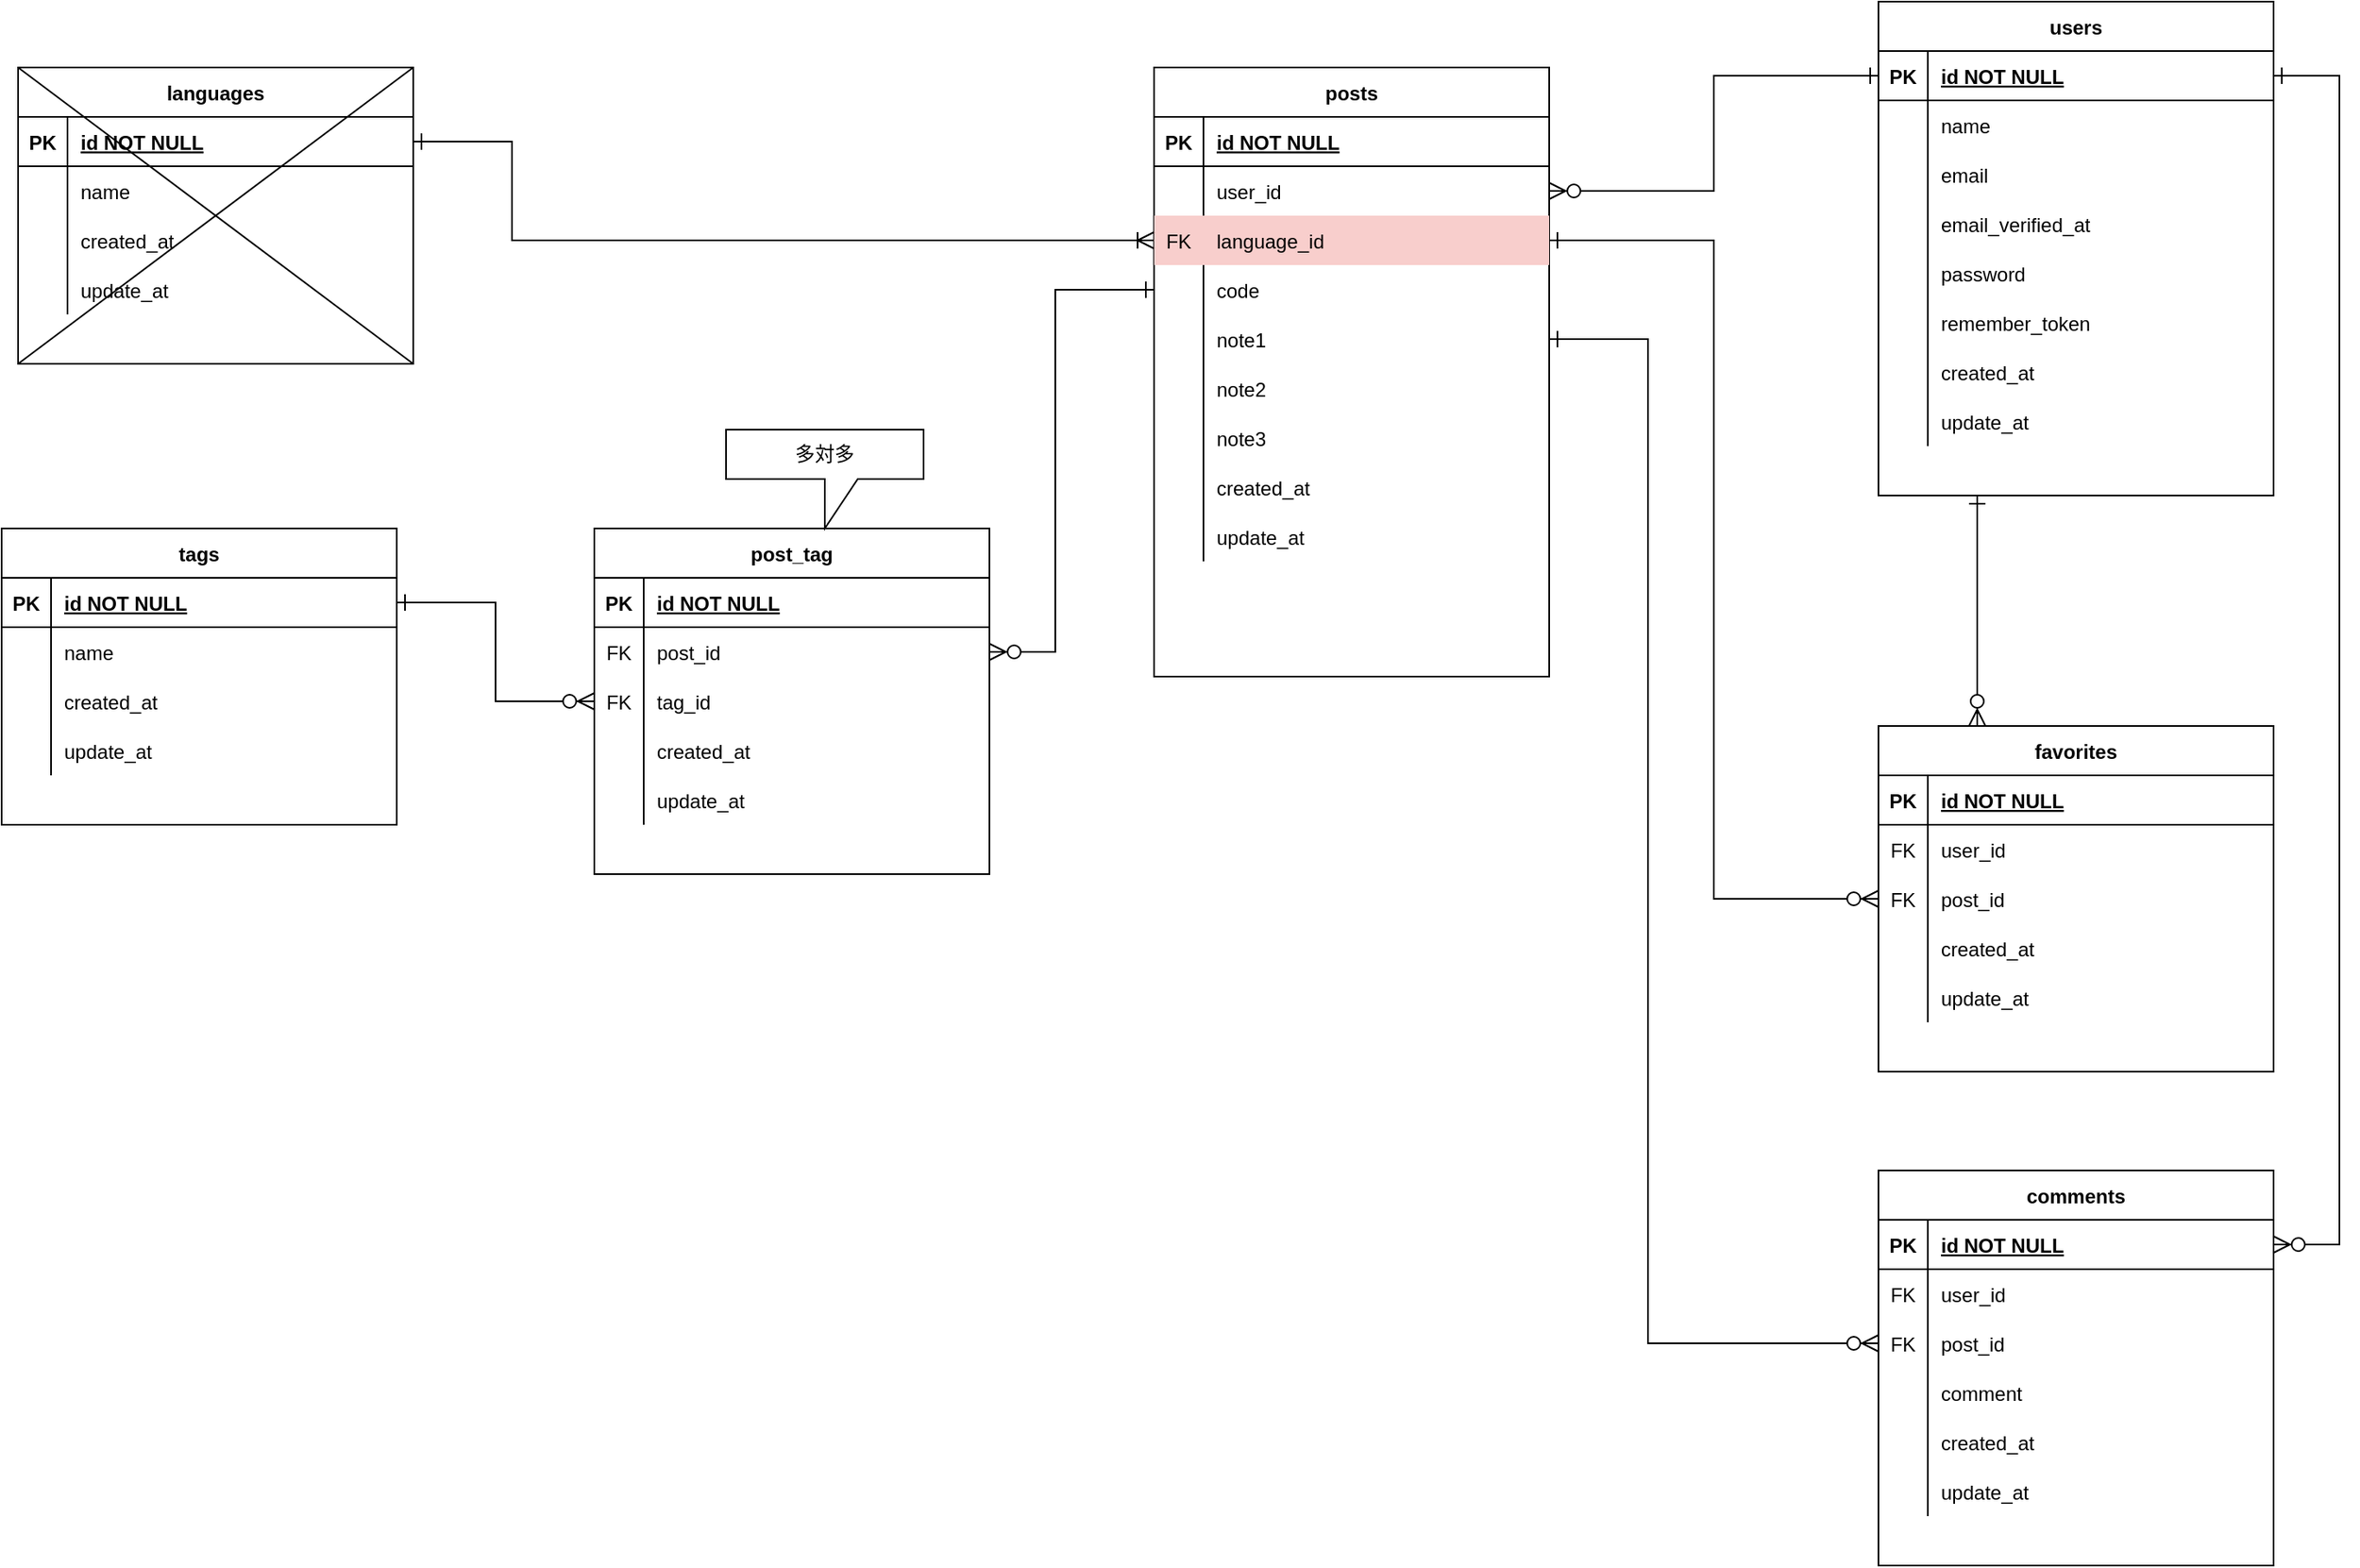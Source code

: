 <mxfile version="14.9.8" type="github">
  <diagram id="R2lEEEUBdFMjLlhIrx00" name="Page-1">
    <mxGraphModel dx="1242" dy="891" grid="1" gridSize="10" guides="1" tooltips="1" connect="1" arrows="1" fold="1" page="1" pageScale="1" pageWidth="3300" pageHeight="4681" math="0" shadow="0" extFonts="Permanent Marker^https://fonts.googleapis.com/css?family=Permanent+Marker">
      <root>
        <mxCell id="0" />
        <mxCell id="1" parent="0" />
        <mxCell id="luMNdFq9stzjh2Ka0eHw-7" value="posts" style="shape=table;startSize=30;container=1;collapsible=1;childLayout=tableLayout;fixedRows=1;rowLines=0;fontStyle=1;align=center;resizeLast=1;" parent="1" vertex="1">
          <mxGeometry x="740" y="80" width="240" height="370" as="geometry" />
        </mxCell>
        <mxCell id="luMNdFq9stzjh2Ka0eHw-8" value="" style="shape=partialRectangle;collapsible=0;dropTarget=0;pointerEvents=0;fillColor=none;points=[[0,0.5],[1,0.5]];portConstraint=eastwest;top=0;left=0;right=0;bottom=1;" parent="luMNdFq9stzjh2Ka0eHw-7" vertex="1">
          <mxGeometry y="30" width="240" height="30" as="geometry" />
        </mxCell>
        <mxCell id="luMNdFq9stzjh2Ka0eHw-9" value="PK" style="shape=partialRectangle;overflow=hidden;connectable=0;fillColor=none;top=0;left=0;bottom=0;right=0;fontStyle=1;" parent="luMNdFq9stzjh2Ka0eHw-8" vertex="1">
          <mxGeometry width="30" height="30" as="geometry" />
        </mxCell>
        <mxCell id="luMNdFq9stzjh2Ka0eHw-10" value="id NOT NULL " style="shape=partialRectangle;overflow=hidden;connectable=0;fillColor=none;top=0;left=0;bottom=0;right=0;align=left;spacingLeft=6;fontStyle=5;" parent="luMNdFq9stzjh2Ka0eHw-8" vertex="1">
          <mxGeometry x="30" width="210" height="30" as="geometry" />
        </mxCell>
        <mxCell id="luMNdFq9stzjh2Ka0eHw-11" value="" style="shape=partialRectangle;collapsible=0;dropTarget=0;pointerEvents=0;fillColor=none;points=[[0,0.5],[1,0.5]];portConstraint=eastwest;top=0;left=0;right=0;bottom=0;" parent="luMNdFq9stzjh2Ka0eHw-7" vertex="1">
          <mxGeometry y="60" width="240" height="30" as="geometry" />
        </mxCell>
        <mxCell id="luMNdFq9stzjh2Ka0eHw-12" value="" style="shape=partialRectangle;overflow=hidden;connectable=0;fillColor=none;top=0;left=0;bottom=0;right=0;" parent="luMNdFq9stzjh2Ka0eHw-11" vertex="1">
          <mxGeometry width="30" height="30" as="geometry" />
        </mxCell>
        <mxCell id="luMNdFq9stzjh2Ka0eHw-13" value="user_id" style="shape=partialRectangle;overflow=hidden;connectable=0;fillColor=none;top=0;left=0;bottom=0;right=0;align=left;spacingLeft=6;" parent="luMNdFq9stzjh2Ka0eHw-11" vertex="1">
          <mxGeometry x="30" width="210" height="30" as="geometry" />
        </mxCell>
        <mxCell id="8IFWMhZdPjhICzUcixx3-1" value="" style="shape=partialRectangle;collapsible=0;dropTarget=0;pointerEvents=0;fillColor=none;points=[[0,0.5],[1,0.5]];portConstraint=eastwest;top=0;left=0;right=0;bottom=0;" parent="luMNdFq9stzjh2Ka0eHw-7" vertex="1">
          <mxGeometry y="90" width="240" height="30" as="geometry" />
        </mxCell>
        <mxCell id="8IFWMhZdPjhICzUcixx3-2" value="FK" style="shape=partialRectangle;overflow=hidden;connectable=0;fillColor=#f8cecc;top=0;left=0;bottom=0;right=0;sketch=0;shadow=0;strokeColor=#b85450;" parent="8IFWMhZdPjhICzUcixx3-1" vertex="1">
          <mxGeometry width="30" height="30" as="geometry" />
        </mxCell>
        <mxCell id="8IFWMhZdPjhICzUcixx3-3" value="language_id" style="shape=partialRectangle;overflow=hidden;connectable=0;fillColor=#f8cecc;top=0;left=0;bottom=0;right=0;align=left;spacingLeft=6;sketch=0;shadow=0;strokeColor=#b85450;" parent="8IFWMhZdPjhICzUcixx3-1" vertex="1">
          <mxGeometry x="30" width="210" height="30" as="geometry" />
        </mxCell>
        <mxCell id="QqjxY-3kE29Jugi3b9Gs-2" value="" style="shape=partialRectangle;collapsible=0;dropTarget=0;pointerEvents=0;fillColor=none;points=[[0,0.5],[1,0.5]];portConstraint=eastwest;top=0;left=0;right=0;bottom=0;" parent="luMNdFq9stzjh2Ka0eHw-7" vertex="1">
          <mxGeometry y="120" width="240" height="30" as="geometry" />
        </mxCell>
        <mxCell id="QqjxY-3kE29Jugi3b9Gs-3" value="" style="shape=partialRectangle;overflow=hidden;connectable=0;fillColor=none;top=0;left=0;bottom=0;right=0;" parent="QqjxY-3kE29Jugi3b9Gs-2" vertex="1">
          <mxGeometry width="30" height="30" as="geometry" />
        </mxCell>
        <mxCell id="QqjxY-3kE29Jugi3b9Gs-4" value="code" style="shape=partialRectangle;overflow=hidden;connectable=0;fillColor=none;top=0;left=0;bottom=0;right=0;align=left;spacingLeft=6;" parent="QqjxY-3kE29Jugi3b9Gs-2" vertex="1">
          <mxGeometry x="30" width="210" height="30" as="geometry" />
        </mxCell>
        <mxCell id="Wk771OZpYG29FUg7qJ3q-38" value="" style="shape=partialRectangle;collapsible=0;dropTarget=0;pointerEvents=0;fillColor=none;points=[[0,0.5],[1,0.5]];portConstraint=eastwest;top=0;left=0;right=0;bottom=0;" vertex="1" parent="luMNdFq9stzjh2Ka0eHw-7">
          <mxGeometry y="150" width="240" height="30" as="geometry" />
        </mxCell>
        <mxCell id="Wk771OZpYG29FUg7qJ3q-39" value="" style="shape=partialRectangle;overflow=hidden;connectable=0;fillColor=none;top=0;left=0;bottom=0;right=0;" vertex="1" parent="Wk771OZpYG29FUg7qJ3q-38">
          <mxGeometry width="30" height="30" as="geometry" />
        </mxCell>
        <mxCell id="Wk771OZpYG29FUg7qJ3q-40" value="note1" style="shape=partialRectangle;overflow=hidden;connectable=0;fillColor=none;top=0;left=0;bottom=0;right=0;align=left;spacingLeft=6;" vertex="1" parent="Wk771OZpYG29FUg7qJ3q-38">
          <mxGeometry x="30" width="210" height="30" as="geometry" />
        </mxCell>
        <mxCell id="Wk771OZpYG29FUg7qJ3q-71" value="" style="shape=partialRectangle;collapsible=0;dropTarget=0;pointerEvents=0;fillColor=none;points=[[0,0.5],[1,0.5]];portConstraint=eastwest;top=0;left=0;right=0;bottom=0;" vertex="1" parent="luMNdFq9stzjh2Ka0eHw-7">
          <mxGeometry y="180" width="240" height="30" as="geometry" />
        </mxCell>
        <mxCell id="Wk771OZpYG29FUg7qJ3q-72" value="" style="shape=partialRectangle;overflow=hidden;connectable=0;fillColor=none;top=0;left=0;bottom=0;right=0;" vertex="1" parent="Wk771OZpYG29FUg7qJ3q-71">
          <mxGeometry width="30" height="30" as="geometry" />
        </mxCell>
        <mxCell id="Wk771OZpYG29FUg7qJ3q-73" value="note2" style="shape=partialRectangle;overflow=hidden;connectable=0;fillColor=none;top=0;left=0;bottom=0;right=0;align=left;spacingLeft=6;" vertex="1" parent="Wk771OZpYG29FUg7qJ3q-71">
          <mxGeometry x="30" width="210" height="30" as="geometry" />
        </mxCell>
        <mxCell id="Wk771OZpYG29FUg7qJ3q-74" value="" style="shape=partialRectangle;collapsible=0;dropTarget=0;pointerEvents=0;fillColor=none;points=[[0,0.5],[1,0.5]];portConstraint=eastwest;top=0;left=0;right=0;bottom=0;" vertex="1" parent="luMNdFq9stzjh2Ka0eHw-7">
          <mxGeometry y="210" width="240" height="30" as="geometry" />
        </mxCell>
        <mxCell id="Wk771OZpYG29FUg7qJ3q-75" value="" style="shape=partialRectangle;overflow=hidden;connectable=0;fillColor=none;top=0;left=0;bottom=0;right=0;" vertex="1" parent="Wk771OZpYG29FUg7qJ3q-74">
          <mxGeometry width="30" height="30" as="geometry" />
        </mxCell>
        <mxCell id="Wk771OZpYG29FUg7qJ3q-76" value="note3" style="shape=partialRectangle;overflow=hidden;connectable=0;fillColor=none;top=0;left=0;bottom=0;right=0;align=left;spacingLeft=6;" vertex="1" parent="Wk771OZpYG29FUg7qJ3q-74">
          <mxGeometry x="30" width="210" height="30" as="geometry" />
        </mxCell>
        <mxCell id="Wk771OZpYG29FUg7qJ3q-41" value="" style="shape=partialRectangle;collapsible=0;dropTarget=0;pointerEvents=0;fillColor=none;points=[[0,0.5],[1,0.5]];portConstraint=eastwest;top=0;left=0;right=0;bottom=0;" vertex="1" parent="luMNdFq9stzjh2Ka0eHw-7">
          <mxGeometry y="240" width="240" height="30" as="geometry" />
        </mxCell>
        <mxCell id="Wk771OZpYG29FUg7qJ3q-42" value="" style="shape=partialRectangle;overflow=hidden;connectable=0;fillColor=none;top=0;left=0;bottom=0;right=0;" vertex="1" parent="Wk771OZpYG29FUg7qJ3q-41">
          <mxGeometry width="30" height="30" as="geometry" />
        </mxCell>
        <mxCell id="Wk771OZpYG29FUg7qJ3q-43" value="created_at" style="shape=partialRectangle;overflow=hidden;connectable=0;fillColor=none;top=0;left=0;bottom=0;right=0;align=left;spacingLeft=6;" vertex="1" parent="Wk771OZpYG29FUg7qJ3q-41">
          <mxGeometry x="30" width="210" height="30" as="geometry" />
        </mxCell>
        <mxCell id="QqjxY-3kE29Jugi3b9Gs-5" value="" style="shape=partialRectangle;collapsible=0;dropTarget=0;pointerEvents=0;fillColor=none;points=[[0,0.5],[1,0.5]];portConstraint=eastwest;top=0;left=0;right=0;bottom=0;" parent="luMNdFq9stzjh2Ka0eHw-7" vertex="1">
          <mxGeometry y="270" width="240" height="30" as="geometry" />
        </mxCell>
        <mxCell id="QqjxY-3kE29Jugi3b9Gs-6" value="" style="shape=partialRectangle;overflow=hidden;connectable=0;fillColor=none;top=0;left=0;bottom=0;right=0;" parent="QqjxY-3kE29Jugi3b9Gs-5" vertex="1">
          <mxGeometry width="30" height="30" as="geometry" />
        </mxCell>
        <mxCell id="QqjxY-3kE29Jugi3b9Gs-7" value="update_at" style="shape=partialRectangle;overflow=hidden;connectable=0;fillColor=none;top=0;left=0;bottom=0;right=0;align=left;spacingLeft=6;" parent="QqjxY-3kE29Jugi3b9Gs-5" vertex="1">
          <mxGeometry x="30" width="210" height="30" as="geometry" />
        </mxCell>
        <mxCell id="QqjxY-3kE29Jugi3b9Gs-77" value="favorites" style="shape=table;startSize=30;container=1;collapsible=1;childLayout=tableLayout;fixedRows=1;rowLines=0;fontStyle=1;align=center;resizeLast=1;" parent="1" vertex="1">
          <mxGeometry x="1180" y="480" width="240" height="210" as="geometry" />
        </mxCell>
        <mxCell id="QqjxY-3kE29Jugi3b9Gs-78" value="" style="shape=partialRectangle;collapsible=0;dropTarget=0;pointerEvents=0;fillColor=none;top=0;left=0;bottom=1;right=0;points=[[0,0.5],[1,0.5]];portConstraint=eastwest;" parent="QqjxY-3kE29Jugi3b9Gs-77" vertex="1">
          <mxGeometry y="30" width="240" height="30" as="geometry" />
        </mxCell>
        <mxCell id="QqjxY-3kE29Jugi3b9Gs-79" value="PK" style="shape=partialRectangle;connectable=0;fillColor=none;top=0;left=0;bottom=0;right=0;fontStyle=1;overflow=hidden;" parent="QqjxY-3kE29Jugi3b9Gs-78" vertex="1">
          <mxGeometry width="30" height="30" as="geometry" />
        </mxCell>
        <mxCell id="QqjxY-3kE29Jugi3b9Gs-80" value="id NOT NULL" style="shape=partialRectangle;connectable=0;fillColor=none;top=0;left=0;bottom=0;right=0;align=left;spacingLeft=6;fontStyle=5;overflow=hidden;" parent="QqjxY-3kE29Jugi3b9Gs-78" vertex="1">
          <mxGeometry x="30" width="210" height="30" as="geometry" />
        </mxCell>
        <mxCell id="QqjxY-3kE29Jugi3b9Gs-81" value="" style="shape=partialRectangle;collapsible=0;dropTarget=0;pointerEvents=0;fillColor=none;top=0;left=0;bottom=0;right=0;points=[[0,0.5],[1,0.5]];portConstraint=eastwest;" parent="QqjxY-3kE29Jugi3b9Gs-77" vertex="1">
          <mxGeometry y="60" width="240" height="30" as="geometry" />
        </mxCell>
        <mxCell id="QqjxY-3kE29Jugi3b9Gs-82" value="FK" style="shape=partialRectangle;connectable=0;fillColor=none;top=0;left=0;bottom=0;right=0;editable=1;overflow=hidden;" parent="QqjxY-3kE29Jugi3b9Gs-81" vertex="1">
          <mxGeometry width="30" height="30" as="geometry" />
        </mxCell>
        <mxCell id="QqjxY-3kE29Jugi3b9Gs-83" value="user_id" style="shape=partialRectangle;connectable=0;fillColor=none;top=0;left=0;bottom=0;right=0;align=left;spacingLeft=6;overflow=hidden;" parent="QqjxY-3kE29Jugi3b9Gs-81" vertex="1">
          <mxGeometry x="30" width="210" height="30" as="geometry" />
        </mxCell>
        <mxCell id="QqjxY-3kE29Jugi3b9Gs-84" value="" style="shape=partialRectangle;collapsible=0;dropTarget=0;pointerEvents=0;fillColor=none;top=0;left=0;bottom=0;right=0;points=[[0,0.5],[1,0.5]];portConstraint=eastwest;" parent="QqjxY-3kE29Jugi3b9Gs-77" vertex="1">
          <mxGeometry y="90" width="240" height="30" as="geometry" />
        </mxCell>
        <mxCell id="QqjxY-3kE29Jugi3b9Gs-85" value="FK" style="shape=partialRectangle;connectable=0;fillColor=none;top=0;left=0;bottom=0;right=0;editable=1;overflow=hidden;" parent="QqjxY-3kE29Jugi3b9Gs-84" vertex="1">
          <mxGeometry width="30" height="30" as="geometry" />
        </mxCell>
        <mxCell id="QqjxY-3kE29Jugi3b9Gs-86" value="post_id" style="shape=partialRectangle;connectable=0;fillColor=none;top=0;left=0;bottom=0;right=0;align=left;spacingLeft=6;overflow=hidden;" parent="QqjxY-3kE29Jugi3b9Gs-84" vertex="1">
          <mxGeometry x="30" width="210" height="30" as="geometry" />
        </mxCell>
        <mxCell id="QqjxY-3kE29Jugi3b9Gs-105" value="" style="shape=partialRectangle;collapsible=0;dropTarget=0;pointerEvents=0;fillColor=none;top=0;left=0;bottom=0;right=0;points=[[0,0.5],[1,0.5]];portConstraint=eastwest;" parent="QqjxY-3kE29Jugi3b9Gs-77" vertex="1">
          <mxGeometry y="120" width="240" height="30" as="geometry" />
        </mxCell>
        <mxCell id="QqjxY-3kE29Jugi3b9Gs-106" value="" style="shape=partialRectangle;connectable=0;fillColor=none;top=0;left=0;bottom=0;right=0;editable=1;overflow=hidden;" parent="QqjxY-3kE29Jugi3b9Gs-105" vertex="1">
          <mxGeometry width="30" height="30" as="geometry" />
        </mxCell>
        <mxCell id="QqjxY-3kE29Jugi3b9Gs-107" value="created_at" style="shape=partialRectangle;connectable=0;fillColor=none;top=0;left=0;bottom=0;right=0;align=left;spacingLeft=6;overflow=hidden;" parent="QqjxY-3kE29Jugi3b9Gs-105" vertex="1">
          <mxGeometry x="30" width="210" height="30" as="geometry" />
        </mxCell>
        <mxCell id="QqjxY-3kE29Jugi3b9Gs-108" value="" style="shape=partialRectangle;collapsible=0;dropTarget=0;pointerEvents=0;fillColor=none;top=0;left=0;bottom=0;right=0;points=[[0,0.5],[1,0.5]];portConstraint=eastwest;" parent="QqjxY-3kE29Jugi3b9Gs-77" vertex="1">
          <mxGeometry y="150" width="240" height="30" as="geometry" />
        </mxCell>
        <mxCell id="QqjxY-3kE29Jugi3b9Gs-109" value="" style="shape=partialRectangle;connectable=0;fillColor=none;top=0;left=0;bottom=0;right=0;editable=1;overflow=hidden;" parent="QqjxY-3kE29Jugi3b9Gs-108" vertex="1">
          <mxGeometry width="30" height="30" as="geometry" />
        </mxCell>
        <mxCell id="QqjxY-3kE29Jugi3b9Gs-110" value="update_at" style="shape=partialRectangle;connectable=0;fillColor=none;top=0;left=0;bottom=0;right=0;align=left;spacingLeft=6;overflow=hidden;" parent="QqjxY-3kE29Jugi3b9Gs-108" vertex="1">
          <mxGeometry x="30" width="210" height="30" as="geometry" />
        </mxCell>
        <mxCell id="Wk771OZpYG29FUg7qJ3q-68" style="edgeStyle=orthogonalEdgeStyle;rounded=0;orthogonalLoop=1;jettySize=auto;html=1;exitX=0.25;exitY=1;exitDx=0;exitDy=0;entryX=0.25;entryY=0;entryDx=0;entryDy=0;startArrow=ERone;startFill=0;endArrow=ERzeroToMany;endFill=1;startSize=8;endSize=8;" edge="1" parent="1" source="QqjxY-3kE29Jugi3b9Gs-135" target="QqjxY-3kE29Jugi3b9Gs-77">
          <mxGeometry relative="1" as="geometry" />
        </mxCell>
        <mxCell id="QqjxY-3kE29Jugi3b9Gs-135" value="users" style="shape=table;startSize=30;container=1;collapsible=1;childLayout=tableLayout;fixedRows=1;rowLines=0;fontStyle=1;align=center;resizeLast=1;" parent="1" vertex="1">
          <mxGeometry x="1180" y="40" width="240" height="300" as="geometry" />
        </mxCell>
        <mxCell id="QqjxY-3kE29Jugi3b9Gs-136" value="" style="shape=partialRectangle;collapsible=0;dropTarget=0;pointerEvents=0;fillColor=none;top=0;left=0;bottom=1;right=0;points=[[0,0.5],[1,0.5]];portConstraint=eastwest;" parent="QqjxY-3kE29Jugi3b9Gs-135" vertex="1">
          <mxGeometry y="30" width="240" height="30" as="geometry" />
        </mxCell>
        <mxCell id="QqjxY-3kE29Jugi3b9Gs-137" value="PK" style="shape=partialRectangle;connectable=0;fillColor=none;top=0;left=0;bottom=0;right=0;fontStyle=1;overflow=hidden;" parent="QqjxY-3kE29Jugi3b9Gs-136" vertex="1">
          <mxGeometry width="30" height="30" as="geometry" />
        </mxCell>
        <mxCell id="QqjxY-3kE29Jugi3b9Gs-138" value="id NOT NULL" style="shape=partialRectangle;connectable=0;fillColor=none;top=0;left=0;bottom=0;right=0;align=left;spacingLeft=6;fontStyle=5;overflow=hidden;" parent="QqjxY-3kE29Jugi3b9Gs-136" vertex="1">
          <mxGeometry x="30" width="210" height="30" as="geometry" />
        </mxCell>
        <mxCell id="QqjxY-3kE29Jugi3b9Gs-139" value="" style="shape=partialRectangle;collapsible=0;dropTarget=0;pointerEvents=0;fillColor=none;top=0;left=0;bottom=0;right=0;points=[[0,0.5],[1,0.5]];portConstraint=eastwest;" parent="QqjxY-3kE29Jugi3b9Gs-135" vertex="1">
          <mxGeometry y="60" width="240" height="30" as="geometry" />
        </mxCell>
        <mxCell id="QqjxY-3kE29Jugi3b9Gs-140" value="" style="shape=partialRectangle;connectable=0;fillColor=none;top=0;left=0;bottom=0;right=0;editable=1;overflow=hidden;" parent="QqjxY-3kE29Jugi3b9Gs-139" vertex="1">
          <mxGeometry width="30" height="30" as="geometry" />
        </mxCell>
        <mxCell id="QqjxY-3kE29Jugi3b9Gs-141" value="name" style="shape=partialRectangle;connectable=0;fillColor=none;top=0;left=0;bottom=0;right=0;align=left;spacingLeft=6;overflow=hidden;" parent="QqjxY-3kE29Jugi3b9Gs-139" vertex="1">
          <mxGeometry x="30" width="210" height="30" as="geometry" />
        </mxCell>
        <mxCell id="QqjxY-3kE29Jugi3b9Gs-142" value="" style="shape=partialRectangle;collapsible=0;dropTarget=0;pointerEvents=0;fillColor=none;top=0;left=0;bottom=0;right=0;points=[[0,0.5],[1,0.5]];portConstraint=eastwest;" parent="QqjxY-3kE29Jugi3b9Gs-135" vertex="1">
          <mxGeometry y="90" width="240" height="30" as="geometry" />
        </mxCell>
        <mxCell id="QqjxY-3kE29Jugi3b9Gs-143" value="" style="shape=partialRectangle;connectable=0;fillColor=none;top=0;left=0;bottom=0;right=0;editable=1;overflow=hidden;" parent="QqjxY-3kE29Jugi3b9Gs-142" vertex="1">
          <mxGeometry width="30" height="30" as="geometry" />
        </mxCell>
        <mxCell id="QqjxY-3kE29Jugi3b9Gs-144" value="email" style="shape=partialRectangle;connectable=0;fillColor=none;top=0;left=0;bottom=0;right=0;align=left;spacingLeft=6;overflow=hidden;" parent="QqjxY-3kE29Jugi3b9Gs-142" vertex="1">
          <mxGeometry x="30" width="210" height="30" as="geometry" />
        </mxCell>
        <mxCell id="Wk771OZpYG29FUg7qJ3q-1" value="" style="shape=partialRectangle;collapsible=0;dropTarget=0;pointerEvents=0;fillColor=none;top=0;left=0;bottom=0;right=0;points=[[0,0.5],[1,0.5]];portConstraint=eastwest;" vertex="1" parent="QqjxY-3kE29Jugi3b9Gs-135">
          <mxGeometry y="120" width="240" height="30" as="geometry" />
        </mxCell>
        <mxCell id="Wk771OZpYG29FUg7qJ3q-2" value="" style="shape=partialRectangle;connectable=0;fillColor=none;top=0;left=0;bottom=0;right=0;editable=1;overflow=hidden;" vertex="1" parent="Wk771OZpYG29FUg7qJ3q-1">
          <mxGeometry width="30" height="30" as="geometry" />
        </mxCell>
        <mxCell id="Wk771OZpYG29FUg7qJ3q-3" value="email_verified_at" style="shape=partialRectangle;connectable=0;fillColor=none;top=0;left=0;bottom=0;right=0;align=left;spacingLeft=6;overflow=hidden;" vertex="1" parent="Wk771OZpYG29FUg7qJ3q-1">
          <mxGeometry x="30" width="210" height="30" as="geometry" />
        </mxCell>
        <mxCell id="Wk771OZpYG29FUg7qJ3q-4" value="" style="shape=partialRectangle;collapsible=0;dropTarget=0;pointerEvents=0;fillColor=none;top=0;left=0;bottom=0;right=0;points=[[0,0.5],[1,0.5]];portConstraint=eastwest;" vertex="1" parent="QqjxY-3kE29Jugi3b9Gs-135">
          <mxGeometry y="150" width="240" height="30" as="geometry" />
        </mxCell>
        <mxCell id="Wk771OZpYG29FUg7qJ3q-5" value="" style="shape=partialRectangle;connectable=0;fillColor=none;top=0;left=0;bottom=0;right=0;editable=1;overflow=hidden;" vertex="1" parent="Wk771OZpYG29FUg7qJ3q-4">
          <mxGeometry width="30" height="30" as="geometry" />
        </mxCell>
        <mxCell id="Wk771OZpYG29FUg7qJ3q-6" value="password" style="shape=partialRectangle;connectable=0;fillColor=none;top=0;left=0;bottom=0;right=0;align=left;spacingLeft=6;overflow=hidden;" vertex="1" parent="Wk771OZpYG29FUg7qJ3q-4">
          <mxGeometry x="30" width="210" height="30" as="geometry" />
        </mxCell>
        <mxCell id="Wk771OZpYG29FUg7qJ3q-7" value="" style="shape=partialRectangle;collapsible=0;dropTarget=0;pointerEvents=0;fillColor=none;top=0;left=0;bottom=0;right=0;points=[[0,0.5],[1,0.5]];portConstraint=eastwest;" vertex="1" parent="QqjxY-3kE29Jugi3b9Gs-135">
          <mxGeometry y="180" width="240" height="30" as="geometry" />
        </mxCell>
        <mxCell id="Wk771OZpYG29FUg7qJ3q-8" value="" style="shape=partialRectangle;connectable=0;fillColor=none;top=0;left=0;bottom=0;right=0;editable=1;overflow=hidden;" vertex="1" parent="Wk771OZpYG29FUg7qJ3q-7">
          <mxGeometry width="30" height="30" as="geometry" />
        </mxCell>
        <mxCell id="Wk771OZpYG29FUg7qJ3q-9" value="remember_token" style="shape=partialRectangle;connectable=0;fillColor=none;top=0;left=0;bottom=0;right=0;align=left;spacingLeft=6;overflow=hidden;" vertex="1" parent="Wk771OZpYG29FUg7qJ3q-7">
          <mxGeometry x="30" width="210" height="30" as="geometry" />
        </mxCell>
        <mxCell id="QqjxY-3kE29Jugi3b9Gs-145" value="" style="shape=partialRectangle;collapsible=0;dropTarget=0;pointerEvents=0;fillColor=none;top=0;left=0;bottom=0;right=0;points=[[0,0.5],[1,0.5]];portConstraint=eastwest;" parent="QqjxY-3kE29Jugi3b9Gs-135" vertex="1">
          <mxGeometry y="210" width="240" height="30" as="geometry" />
        </mxCell>
        <mxCell id="QqjxY-3kE29Jugi3b9Gs-146" value="" style="shape=partialRectangle;connectable=0;fillColor=none;top=0;left=0;bottom=0;right=0;editable=1;overflow=hidden;" parent="QqjxY-3kE29Jugi3b9Gs-145" vertex="1">
          <mxGeometry width="30" height="30" as="geometry" />
        </mxCell>
        <mxCell id="QqjxY-3kE29Jugi3b9Gs-147" value="created_at" style="shape=partialRectangle;connectable=0;fillColor=none;top=0;left=0;bottom=0;right=0;align=left;spacingLeft=6;overflow=hidden;" parent="QqjxY-3kE29Jugi3b9Gs-145" vertex="1">
          <mxGeometry x="30" width="210" height="30" as="geometry" />
        </mxCell>
        <mxCell id="QqjxY-3kE29Jugi3b9Gs-148" value="" style="shape=partialRectangle;collapsible=0;dropTarget=0;pointerEvents=0;fillColor=none;top=0;left=0;bottom=0;right=0;points=[[0,0.5],[1,0.5]];portConstraint=eastwest;" parent="QqjxY-3kE29Jugi3b9Gs-135" vertex="1">
          <mxGeometry y="240" width="240" height="30" as="geometry" />
        </mxCell>
        <mxCell id="QqjxY-3kE29Jugi3b9Gs-149" value="" style="shape=partialRectangle;connectable=0;fillColor=none;top=0;left=0;bottom=0;right=0;editable=1;overflow=hidden;" parent="QqjxY-3kE29Jugi3b9Gs-148" vertex="1">
          <mxGeometry width="30" height="30" as="geometry" />
        </mxCell>
        <mxCell id="QqjxY-3kE29Jugi3b9Gs-150" value="update_at" style="shape=partialRectangle;connectable=0;fillColor=none;top=0;left=0;bottom=0;right=0;align=left;spacingLeft=6;overflow=hidden;" parent="QqjxY-3kE29Jugi3b9Gs-148" vertex="1">
          <mxGeometry x="30" width="210" height="30" as="geometry" />
        </mxCell>
        <mxCell id="Wk771OZpYG29FUg7qJ3q-10" style="edgeStyle=orthogonalEdgeStyle;rounded=0;orthogonalLoop=1;jettySize=auto;html=1;exitX=0;exitY=0.5;exitDx=0;exitDy=0;entryX=1;entryY=0.5;entryDx=0;entryDy=0;endSize=8;startSize=8;endArrow=ERzeroToMany;endFill=1;startArrow=ERone;startFill=0;" edge="1" parent="1" source="QqjxY-3kE29Jugi3b9Gs-136" target="luMNdFq9stzjh2Ka0eHw-11">
          <mxGeometry relative="1" as="geometry" />
        </mxCell>
        <mxCell id="Wk771OZpYG29FUg7qJ3q-17" value="languages" style="shape=table;startSize=30;container=1;collapsible=1;childLayout=tableLayout;fixedRows=1;rowLines=0;fontStyle=1;align=center;resizeLast=1;" vertex="1" parent="1">
          <mxGeometry x="50" y="80" width="240" height="180" as="geometry" />
        </mxCell>
        <mxCell id="Wk771OZpYG29FUg7qJ3q-18" value="" style="shape=partialRectangle;collapsible=0;dropTarget=0;pointerEvents=0;fillColor=none;top=0;left=0;bottom=1;right=0;points=[[0,0.5],[1,0.5]];portConstraint=eastwest;" vertex="1" parent="Wk771OZpYG29FUg7qJ3q-17">
          <mxGeometry y="30" width="240" height="30" as="geometry" />
        </mxCell>
        <mxCell id="Wk771OZpYG29FUg7qJ3q-19" value="PK" style="shape=partialRectangle;connectable=0;fillColor=none;top=0;left=0;bottom=0;right=0;fontStyle=1;overflow=hidden;" vertex="1" parent="Wk771OZpYG29FUg7qJ3q-18">
          <mxGeometry width="30" height="30" as="geometry" />
        </mxCell>
        <mxCell id="Wk771OZpYG29FUg7qJ3q-20" value="id NOT NULL" style="shape=partialRectangle;connectable=0;fillColor=none;top=0;left=0;bottom=0;right=0;align=left;spacingLeft=6;fontStyle=5;overflow=hidden;" vertex="1" parent="Wk771OZpYG29FUg7qJ3q-18">
          <mxGeometry x="30" width="210" height="30" as="geometry" />
        </mxCell>
        <mxCell id="Wk771OZpYG29FUg7qJ3q-21" value="" style="shape=partialRectangle;collapsible=0;dropTarget=0;pointerEvents=0;fillColor=none;top=0;left=0;bottom=0;right=0;points=[[0,0.5],[1,0.5]];portConstraint=eastwest;" vertex="1" parent="Wk771OZpYG29FUg7qJ3q-17">
          <mxGeometry y="60" width="240" height="30" as="geometry" />
        </mxCell>
        <mxCell id="Wk771OZpYG29FUg7qJ3q-22" value="" style="shape=partialRectangle;connectable=0;fillColor=none;top=0;left=0;bottom=0;right=0;editable=1;overflow=hidden;" vertex="1" parent="Wk771OZpYG29FUg7qJ3q-21">
          <mxGeometry width="30" height="30" as="geometry" />
        </mxCell>
        <mxCell id="Wk771OZpYG29FUg7qJ3q-23" value="name" style="shape=partialRectangle;connectable=0;fillColor=none;top=0;left=0;bottom=0;right=0;align=left;spacingLeft=6;overflow=hidden;" vertex="1" parent="Wk771OZpYG29FUg7qJ3q-21">
          <mxGeometry x="30" width="210" height="30" as="geometry" />
        </mxCell>
        <mxCell id="Wk771OZpYG29FUg7qJ3q-27" value="" style="shape=partialRectangle;collapsible=0;dropTarget=0;pointerEvents=0;fillColor=none;top=0;left=0;bottom=0;right=0;points=[[0,0.5],[1,0.5]];portConstraint=eastwest;" vertex="1" parent="Wk771OZpYG29FUg7qJ3q-17">
          <mxGeometry y="90" width="240" height="30" as="geometry" />
        </mxCell>
        <mxCell id="Wk771OZpYG29FUg7qJ3q-28" value="" style="shape=partialRectangle;connectable=0;fillColor=none;top=0;left=0;bottom=0;right=0;editable=1;overflow=hidden;" vertex="1" parent="Wk771OZpYG29FUg7qJ3q-27">
          <mxGeometry width="30" height="30" as="geometry" />
        </mxCell>
        <mxCell id="Wk771OZpYG29FUg7qJ3q-29" value="created_at" style="shape=partialRectangle;connectable=0;fillColor=none;top=0;left=0;bottom=0;right=0;align=left;spacingLeft=6;overflow=hidden;" vertex="1" parent="Wk771OZpYG29FUg7qJ3q-27">
          <mxGeometry x="30" width="210" height="30" as="geometry" />
        </mxCell>
        <mxCell id="Wk771OZpYG29FUg7qJ3q-30" value="" style="shape=partialRectangle;collapsible=0;dropTarget=0;pointerEvents=0;fillColor=none;top=0;left=0;bottom=0;right=0;points=[[0,0.5],[1,0.5]];portConstraint=eastwest;" vertex="1" parent="Wk771OZpYG29FUg7qJ3q-17">
          <mxGeometry y="120" width="240" height="30" as="geometry" />
        </mxCell>
        <mxCell id="Wk771OZpYG29FUg7qJ3q-31" value="" style="shape=partialRectangle;connectable=0;fillColor=none;top=0;left=0;bottom=0;right=0;editable=1;overflow=hidden;" vertex="1" parent="Wk771OZpYG29FUg7qJ3q-30">
          <mxGeometry width="30" height="30" as="geometry" />
        </mxCell>
        <mxCell id="Wk771OZpYG29FUg7qJ3q-32" value="update_at" style="shape=partialRectangle;connectable=0;fillColor=none;top=0;left=0;bottom=0;right=0;align=left;spacingLeft=6;overflow=hidden;" vertex="1" parent="Wk771OZpYG29FUg7qJ3q-30">
          <mxGeometry x="30" width="210" height="30" as="geometry" />
        </mxCell>
        <mxCell id="Wk771OZpYG29FUg7qJ3q-33" style="edgeStyle=orthogonalEdgeStyle;rounded=0;orthogonalLoop=1;jettySize=auto;html=1;exitX=1;exitY=0.5;exitDx=0;exitDy=0;entryX=0;entryY=0.5;entryDx=0;entryDy=0;startArrow=ERone;startFill=0;endArrow=ERoneToMany;endFill=0;startSize=8;endSize=8;" edge="1" parent="1" source="Wk771OZpYG29FUg7qJ3q-18" target="8IFWMhZdPjhICzUcixx3-1">
          <mxGeometry relative="1" as="geometry">
            <Array as="points">
              <mxPoint x="350" y="125" />
              <mxPoint x="350" y="185" />
            </Array>
          </mxGeometry>
        </mxCell>
        <mxCell id="Wk771OZpYG29FUg7qJ3q-47" value="comments" style="shape=table;startSize=30;container=1;collapsible=1;childLayout=tableLayout;fixedRows=1;rowLines=0;fontStyle=1;align=center;resizeLast=1;" vertex="1" parent="1">
          <mxGeometry x="1180" y="750" width="240" height="240" as="geometry" />
        </mxCell>
        <mxCell id="Wk771OZpYG29FUg7qJ3q-48" value="" style="shape=partialRectangle;collapsible=0;dropTarget=0;pointerEvents=0;fillColor=none;top=0;left=0;bottom=1;right=0;points=[[0,0.5],[1,0.5]];portConstraint=eastwest;" vertex="1" parent="Wk771OZpYG29FUg7qJ3q-47">
          <mxGeometry y="30" width="240" height="30" as="geometry" />
        </mxCell>
        <mxCell id="Wk771OZpYG29FUg7qJ3q-49" value="PK" style="shape=partialRectangle;connectable=0;fillColor=none;top=0;left=0;bottom=0;right=0;fontStyle=1;overflow=hidden;" vertex="1" parent="Wk771OZpYG29FUg7qJ3q-48">
          <mxGeometry width="30" height="30" as="geometry" />
        </mxCell>
        <mxCell id="Wk771OZpYG29FUg7qJ3q-50" value="id NOT NULL" style="shape=partialRectangle;connectable=0;fillColor=none;top=0;left=0;bottom=0;right=0;align=left;spacingLeft=6;fontStyle=5;overflow=hidden;" vertex="1" parent="Wk771OZpYG29FUg7qJ3q-48">
          <mxGeometry x="30" width="210" height="30" as="geometry" />
        </mxCell>
        <mxCell id="Wk771OZpYG29FUg7qJ3q-51" value="" style="shape=partialRectangle;collapsible=0;dropTarget=0;pointerEvents=0;fillColor=none;top=0;left=0;bottom=0;right=0;points=[[0,0.5],[1,0.5]];portConstraint=eastwest;" vertex="1" parent="Wk771OZpYG29FUg7qJ3q-47">
          <mxGeometry y="60" width="240" height="30" as="geometry" />
        </mxCell>
        <mxCell id="Wk771OZpYG29FUg7qJ3q-52" value="FK" style="shape=partialRectangle;connectable=0;fillColor=none;top=0;left=0;bottom=0;right=0;editable=1;overflow=hidden;" vertex="1" parent="Wk771OZpYG29FUg7qJ3q-51">
          <mxGeometry width="30" height="30" as="geometry" />
        </mxCell>
        <mxCell id="Wk771OZpYG29FUg7qJ3q-53" value="user_id" style="shape=partialRectangle;connectable=0;fillColor=none;top=0;left=0;bottom=0;right=0;align=left;spacingLeft=6;overflow=hidden;" vertex="1" parent="Wk771OZpYG29FUg7qJ3q-51">
          <mxGeometry x="30" width="210" height="30" as="geometry" />
        </mxCell>
        <mxCell id="Wk771OZpYG29FUg7qJ3q-54" value="" style="shape=partialRectangle;collapsible=0;dropTarget=0;pointerEvents=0;fillColor=none;top=0;left=0;bottom=0;right=0;points=[[0,0.5],[1,0.5]];portConstraint=eastwest;" vertex="1" parent="Wk771OZpYG29FUg7qJ3q-47">
          <mxGeometry y="90" width="240" height="30" as="geometry" />
        </mxCell>
        <mxCell id="Wk771OZpYG29FUg7qJ3q-55" value="FK" style="shape=partialRectangle;connectable=0;fillColor=none;top=0;left=0;bottom=0;right=0;editable=1;overflow=hidden;" vertex="1" parent="Wk771OZpYG29FUg7qJ3q-54">
          <mxGeometry width="30" height="30" as="geometry" />
        </mxCell>
        <mxCell id="Wk771OZpYG29FUg7qJ3q-56" value="post_id" style="shape=partialRectangle;connectable=0;fillColor=none;top=0;left=0;bottom=0;right=0;align=left;spacingLeft=6;overflow=hidden;" vertex="1" parent="Wk771OZpYG29FUg7qJ3q-54">
          <mxGeometry x="30" width="210" height="30" as="geometry" />
        </mxCell>
        <mxCell id="Wk771OZpYG29FUg7qJ3q-57" value="" style="shape=partialRectangle;collapsible=0;dropTarget=0;pointerEvents=0;fillColor=none;top=0;left=0;bottom=0;right=0;points=[[0,0.5],[1,0.5]];portConstraint=eastwest;" vertex="1" parent="Wk771OZpYG29FUg7qJ3q-47">
          <mxGeometry y="120" width="240" height="30" as="geometry" />
        </mxCell>
        <mxCell id="Wk771OZpYG29FUg7qJ3q-58" value="" style="shape=partialRectangle;connectable=0;fillColor=none;top=0;left=0;bottom=0;right=0;editable=1;overflow=hidden;" vertex="1" parent="Wk771OZpYG29FUg7qJ3q-57">
          <mxGeometry width="30" height="30" as="geometry" />
        </mxCell>
        <mxCell id="Wk771OZpYG29FUg7qJ3q-59" value="comment" style="shape=partialRectangle;connectable=0;fillColor=none;top=0;left=0;bottom=0;right=0;align=left;spacingLeft=6;overflow=hidden;" vertex="1" parent="Wk771OZpYG29FUg7qJ3q-57">
          <mxGeometry x="30" width="210" height="30" as="geometry" />
        </mxCell>
        <mxCell id="Wk771OZpYG29FUg7qJ3q-60" value="" style="shape=partialRectangle;collapsible=0;dropTarget=0;pointerEvents=0;fillColor=none;top=0;left=0;bottom=0;right=0;points=[[0,0.5],[1,0.5]];portConstraint=eastwest;" vertex="1" parent="Wk771OZpYG29FUg7qJ3q-47">
          <mxGeometry y="150" width="240" height="30" as="geometry" />
        </mxCell>
        <mxCell id="Wk771OZpYG29FUg7qJ3q-61" value="" style="shape=partialRectangle;connectable=0;fillColor=none;top=0;left=0;bottom=0;right=0;editable=1;overflow=hidden;" vertex="1" parent="Wk771OZpYG29FUg7qJ3q-60">
          <mxGeometry width="30" height="30" as="geometry" />
        </mxCell>
        <mxCell id="Wk771OZpYG29FUg7qJ3q-62" value="created_at" style="shape=partialRectangle;connectable=0;fillColor=none;top=0;left=0;bottom=0;right=0;align=left;spacingLeft=6;overflow=hidden;" vertex="1" parent="Wk771OZpYG29FUg7qJ3q-60">
          <mxGeometry x="30" width="210" height="30" as="geometry" />
        </mxCell>
        <mxCell id="Wk771OZpYG29FUg7qJ3q-63" value="" style="shape=partialRectangle;collapsible=0;dropTarget=0;pointerEvents=0;fillColor=none;top=0;left=0;bottom=0;right=0;points=[[0,0.5],[1,0.5]];portConstraint=eastwest;" vertex="1" parent="Wk771OZpYG29FUg7qJ3q-47">
          <mxGeometry y="180" width="240" height="30" as="geometry" />
        </mxCell>
        <mxCell id="Wk771OZpYG29FUg7qJ3q-64" value="" style="shape=partialRectangle;connectable=0;fillColor=none;top=0;left=0;bottom=0;right=0;editable=1;overflow=hidden;" vertex="1" parent="Wk771OZpYG29FUg7qJ3q-63">
          <mxGeometry width="30" height="30" as="geometry" />
        </mxCell>
        <mxCell id="Wk771OZpYG29FUg7qJ3q-65" value="update_at" style="shape=partialRectangle;connectable=0;fillColor=none;top=0;left=0;bottom=0;right=0;align=left;spacingLeft=6;overflow=hidden;" vertex="1" parent="Wk771OZpYG29FUg7qJ3q-63">
          <mxGeometry x="30" width="210" height="30" as="geometry" />
        </mxCell>
        <mxCell id="Wk771OZpYG29FUg7qJ3q-70" style="edgeStyle=orthogonalEdgeStyle;rounded=0;orthogonalLoop=1;jettySize=auto;html=1;exitX=1;exitY=0.5;exitDx=0;exitDy=0;entryX=1;entryY=0.5;entryDx=0;entryDy=0;startArrow=ERone;startFill=0;endArrow=ERzeroToMany;endFill=1;startSize=8;endSize=8;" edge="1" parent="1" source="QqjxY-3kE29Jugi3b9Gs-136" target="Wk771OZpYG29FUg7qJ3q-48">
          <mxGeometry relative="1" as="geometry">
            <Array as="points">
              <mxPoint x="1460" y="85" />
              <mxPoint x="1460" y="795" />
            </Array>
          </mxGeometry>
        </mxCell>
        <mxCell id="Wk771OZpYG29FUg7qJ3q-77" value="tags" style="shape=table;startSize=30;container=1;collapsible=1;childLayout=tableLayout;fixedRows=1;rowLines=0;fontStyle=1;align=center;resizeLast=1;" vertex="1" parent="1">
          <mxGeometry x="40" y="360" width="240" height="180" as="geometry" />
        </mxCell>
        <mxCell id="Wk771OZpYG29FUg7qJ3q-78" value="" style="shape=partialRectangle;collapsible=0;dropTarget=0;pointerEvents=0;fillColor=none;top=0;left=0;bottom=1;right=0;points=[[0,0.5],[1,0.5]];portConstraint=eastwest;" vertex="1" parent="Wk771OZpYG29FUg7qJ3q-77">
          <mxGeometry y="30" width="240" height="30" as="geometry" />
        </mxCell>
        <mxCell id="Wk771OZpYG29FUg7qJ3q-79" value="PK" style="shape=partialRectangle;connectable=0;fillColor=none;top=0;left=0;bottom=0;right=0;fontStyle=1;overflow=hidden;" vertex="1" parent="Wk771OZpYG29FUg7qJ3q-78">
          <mxGeometry width="30" height="30" as="geometry" />
        </mxCell>
        <mxCell id="Wk771OZpYG29FUg7qJ3q-80" value="id NOT NULL" style="shape=partialRectangle;connectable=0;fillColor=none;top=0;left=0;bottom=0;right=0;align=left;spacingLeft=6;fontStyle=5;overflow=hidden;" vertex="1" parent="Wk771OZpYG29FUg7qJ3q-78">
          <mxGeometry x="30" width="210" height="30" as="geometry" />
        </mxCell>
        <mxCell id="Wk771OZpYG29FUg7qJ3q-84" value="" style="shape=partialRectangle;collapsible=0;dropTarget=0;pointerEvents=0;fillColor=none;top=0;left=0;bottom=0;right=0;points=[[0,0.5],[1,0.5]];portConstraint=eastwest;" vertex="1" parent="Wk771OZpYG29FUg7qJ3q-77">
          <mxGeometry y="60" width="240" height="30" as="geometry" />
        </mxCell>
        <mxCell id="Wk771OZpYG29FUg7qJ3q-85" value="" style="shape=partialRectangle;connectable=0;fillColor=none;top=0;left=0;bottom=0;right=0;editable=1;overflow=hidden;" vertex="1" parent="Wk771OZpYG29FUg7qJ3q-84">
          <mxGeometry width="30" height="30" as="geometry" />
        </mxCell>
        <mxCell id="Wk771OZpYG29FUg7qJ3q-86" value="name" style="shape=partialRectangle;connectable=0;fillColor=none;top=0;left=0;bottom=0;right=0;align=left;spacingLeft=6;overflow=hidden;" vertex="1" parent="Wk771OZpYG29FUg7qJ3q-84">
          <mxGeometry x="30" width="210" height="30" as="geometry" />
        </mxCell>
        <mxCell id="Wk771OZpYG29FUg7qJ3q-87" value="" style="shape=partialRectangle;collapsible=0;dropTarget=0;pointerEvents=0;fillColor=none;top=0;left=0;bottom=0;right=0;points=[[0,0.5],[1,0.5]];portConstraint=eastwest;" vertex="1" parent="Wk771OZpYG29FUg7qJ3q-77">
          <mxGeometry y="90" width="240" height="30" as="geometry" />
        </mxCell>
        <mxCell id="Wk771OZpYG29FUg7qJ3q-88" value="" style="shape=partialRectangle;connectable=0;fillColor=none;top=0;left=0;bottom=0;right=0;editable=1;overflow=hidden;" vertex="1" parent="Wk771OZpYG29FUg7qJ3q-87">
          <mxGeometry width="30" height="30" as="geometry" />
        </mxCell>
        <mxCell id="Wk771OZpYG29FUg7qJ3q-89" value="created_at" style="shape=partialRectangle;connectable=0;fillColor=none;top=0;left=0;bottom=0;right=0;align=left;spacingLeft=6;overflow=hidden;" vertex="1" parent="Wk771OZpYG29FUg7qJ3q-87">
          <mxGeometry x="30" width="210" height="30" as="geometry" />
        </mxCell>
        <mxCell id="Wk771OZpYG29FUg7qJ3q-90" value="" style="shape=partialRectangle;collapsible=0;dropTarget=0;pointerEvents=0;fillColor=none;top=0;left=0;bottom=0;right=0;points=[[0,0.5],[1,0.5]];portConstraint=eastwest;" vertex="1" parent="Wk771OZpYG29FUg7qJ3q-77">
          <mxGeometry y="120" width="240" height="30" as="geometry" />
        </mxCell>
        <mxCell id="Wk771OZpYG29FUg7qJ3q-91" value="" style="shape=partialRectangle;connectable=0;fillColor=none;top=0;left=0;bottom=0;right=0;editable=1;overflow=hidden;" vertex="1" parent="Wk771OZpYG29FUg7qJ3q-90">
          <mxGeometry width="30" height="30" as="geometry" />
        </mxCell>
        <mxCell id="Wk771OZpYG29FUg7qJ3q-92" value="update_at" style="shape=partialRectangle;connectable=0;fillColor=none;top=0;left=0;bottom=0;right=0;align=left;spacingLeft=6;overflow=hidden;" vertex="1" parent="Wk771OZpYG29FUg7qJ3q-90">
          <mxGeometry x="30" width="210" height="30" as="geometry" />
        </mxCell>
        <mxCell id="Wk771OZpYG29FUg7qJ3q-93" style="edgeStyle=orthogonalEdgeStyle;rounded=0;orthogonalLoop=1;jettySize=auto;html=1;exitX=1;exitY=0.5;exitDx=0;exitDy=0;startArrow=ERone;startFill=0;endArrow=ERzeroToMany;endFill=1;startSize=8;endSize=8;" edge="1" parent="1" source="Wk771OZpYG29FUg7qJ3q-78" target="Wk771OZpYG29FUg7qJ3q-124">
          <mxGeometry relative="1" as="geometry">
            <mxPoint x="400.0" y="465.0" as="targetPoint" />
          </mxGeometry>
        </mxCell>
        <mxCell id="Wk771OZpYG29FUg7qJ3q-94" style="edgeStyle=orthogonalEdgeStyle;rounded=0;orthogonalLoop=1;jettySize=auto;html=1;exitX=0;exitY=0.5;exitDx=0;exitDy=0;startArrow=ERone;startFill=0;endArrow=ERzeroToMany;endFill=1;startSize=8;endSize=8;" edge="1" parent="1" target="Wk771OZpYG29FUg7qJ3q-121">
          <mxGeometry relative="1" as="geometry">
            <mxPoint x="740" y="215" as="sourcePoint" />
            <mxPoint x="640" y="420.0" as="targetPoint" />
            <Array as="points">
              <mxPoint x="680" y="215" />
              <mxPoint x="680" y="435" />
            </Array>
          </mxGeometry>
        </mxCell>
        <mxCell id="Wk771OZpYG29FUg7qJ3q-117" value="post_tag" style="shape=table;startSize=30;container=1;collapsible=1;childLayout=tableLayout;fixedRows=1;rowLines=0;fontStyle=1;align=center;resizeLast=1;" vertex="1" parent="1">
          <mxGeometry x="400" y="360" width="240" height="210" as="geometry" />
        </mxCell>
        <mxCell id="Wk771OZpYG29FUg7qJ3q-118" value="" style="shape=partialRectangle;collapsible=0;dropTarget=0;pointerEvents=0;fillColor=none;top=0;left=0;bottom=1;right=0;points=[[0,0.5],[1,0.5]];portConstraint=eastwest;" vertex="1" parent="Wk771OZpYG29FUg7qJ3q-117">
          <mxGeometry y="30" width="240" height="30" as="geometry" />
        </mxCell>
        <mxCell id="Wk771OZpYG29FUg7qJ3q-119" value="PK" style="shape=partialRectangle;connectable=0;fillColor=none;top=0;left=0;bottom=0;right=0;fontStyle=1;overflow=hidden;" vertex="1" parent="Wk771OZpYG29FUg7qJ3q-118">
          <mxGeometry width="30" height="30" as="geometry" />
        </mxCell>
        <mxCell id="Wk771OZpYG29FUg7qJ3q-120" value="id NOT NULL" style="shape=partialRectangle;connectable=0;fillColor=none;top=0;left=0;bottom=0;right=0;align=left;spacingLeft=6;fontStyle=5;overflow=hidden;" vertex="1" parent="Wk771OZpYG29FUg7qJ3q-118">
          <mxGeometry x="30" width="210" height="30" as="geometry" />
        </mxCell>
        <mxCell id="Wk771OZpYG29FUg7qJ3q-121" value="" style="shape=partialRectangle;collapsible=0;dropTarget=0;pointerEvents=0;fillColor=none;top=0;left=0;bottom=0;right=0;points=[[0,0.5],[1,0.5]];portConstraint=eastwest;" vertex="1" parent="Wk771OZpYG29FUg7qJ3q-117">
          <mxGeometry y="60" width="240" height="30" as="geometry" />
        </mxCell>
        <mxCell id="Wk771OZpYG29FUg7qJ3q-122" value="FK" style="shape=partialRectangle;connectable=0;fillColor=none;top=0;left=0;bottom=0;right=0;editable=1;overflow=hidden;" vertex="1" parent="Wk771OZpYG29FUg7qJ3q-121">
          <mxGeometry width="30" height="30" as="geometry" />
        </mxCell>
        <mxCell id="Wk771OZpYG29FUg7qJ3q-123" value="post_id" style="shape=partialRectangle;connectable=0;fillColor=none;top=0;left=0;bottom=0;right=0;align=left;spacingLeft=6;overflow=hidden;" vertex="1" parent="Wk771OZpYG29FUg7qJ3q-121">
          <mxGeometry x="30" width="210" height="30" as="geometry" />
        </mxCell>
        <mxCell id="Wk771OZpYG29FUg7qJ3q-124" value="" style="shape=partialRectangle;collapsible=0;dropTarget=0;pointerEvents=0;fillColor=none;top=0;left=0;bottom=0;right=0;points=[[0,0.5],[1,0.5]];portConstraint=eastwest;" vertex="1" parent="Wk771OZpYG29FUg7qJ3q-117">
          <mxGeometry y="90" width="240" height="30" as="geometry" />
        </mxCell>
        <mxCell id="Wk771OZpYG29FUg7qJ3q-125" value="FK" style="shape=partialRectangle;connectable=0;fillColor=none;top=0;left=0;bottom=0;right=0;editable=1;overflow=hidden;" vertex="1" parent="Wk771OZpYG29FUg7qJ3q-124">
          <mxGeometry width="30" height="30" as="geometry" />
        </mxCell>
        <mxCell id="Wk771OZpYG29FUg7qJ3q-126" value="tag_id" style="shape=partialRectangle;connectable=0;fillColor=none;top=0;left=0;bottom=0;right=0;align=left;spacingLeft=6;overflow=hidden;" vertex="1" parent="Wk771OZpYG29FUg7qJ3q-124">
          <mxGeometry x="30" width="210" height="30" as="geometry" />
        </mxCell>
        <mxCell id="Wk771OZpYG29FUg7qJ3q-127" value="" style="shape=partialRectangle;collapsible=0;dropTarget=0;pointerEvents=0;fillColor=none;top=0;left=0;bottom=0;right=0;points=[[0,0.5],[1,0.5]];portConstraint=eastwest;" vertex="1" parent="Wk771OZpYG29FUg7qJ3q-117">
          <mxGeometry y="120" width="240" height="30" as="geometry" />
        </mxCell>
        <mxCell id="Wk771OZpYG29FUg7qJ3q-128" value="" style="shape=partialRectangle;connectable=0;fillColor=none;top=0;left=0;bottom=0;right=0;editable=1;overflow=hidden;" vertex="1" parent="Wk771OZpYG29FUg7qJ3q-127">
          <mxGeometry width="30" height="30" as="geometry" />
        </mxCell>
        <mxCell id="Wk771OZpYG29FUg7qJ3q-129" value="created_at" style="shape=partialRectangle;connectable=0;fillColor=none;top=0;left=0;bottom=0;right=0;align=left;spacingLeft=6;overflow=hidden;" vertex="1" parent="Wk771OZpYG29FUg7qJ3q-127">
          <mxGeometry x="30" width="210" height="30" as="geometry" />
        </mxCell>
        <mxCell id="Wk771OZpYG29FUg7qJ3q-130" value="" style="shape=partialRectangle;collapsible=0;dropTarget=0;pointerEvents=0;fillColor=none;top=0;left=0;bottom=0;right=0;points=[[0,0.5],[1,0.5]];portConstraint=eastwest;" vertex="1" parent="Wk771OZpYG29FUg7qJ3q-117">
          <mxGeometry y="150" width="240" height="30" as="geometry" />
        </mxCell>
        <mxCell id="Wk771OZpYG29FUg7qJ3q-131" value="" style="shape=partialRectangle;connectable=0;fillColor=none;top=0;left=0;bottom=0;right=0;editable=1;overflow=hidden;" vertex="1" parent="Wk771OZpYG29FUg7qJ3q-130">
          <mxGeometry width="30" height="30" as="geometry" />
        </mxCell>
        <mxCell id="Wk771OZpYG29FUg7qJ3q-132" value="update_at" style="shape=partialRectangle;connectable=0;fillColor=none;top=0;left=0;bottom=0;right=0;align=left;spacingLeft=6;overflow=hidden;" vertex="1" parent="Wk771OZpYG29FUg7qJ3q-130">
          <mxGeometry x="30" width="210" height="30" as="geometry" />
        </mxCell>
        <mxCell id="Wk771OZpYG29FUg7qJ3q-134" style="edgeStyle=orthogonalEdgeStyle;rounded=0;orthogonalLoop=1;jettySize=auto;html=1;exitX=0;exitY=0.5;exitDx=0;exitDy=0;startArrow=ERzeroToMany;startFill=1;endArrow=ERone;endFill=0;startSize=8;endSize=8;" edge="1" parent="1" source="QqjxY-3kE29Jugi3b9Gs-84" target="8IFWMhZdPjhICzUcixx3-1">
          <mxGeometry relative="1" as="geometry" />
        </mxCell>
        <mxCell id="Wk771OZpYG29FUg7qJ3q-135" style="edgeStyle=orthogonalEdgeStyle;rounded=0;orthogonalLoop=1;jettySize=auto;html=1;exitX=0;exitY=0.5;exitDx=0;exitDy=0;entryX=1;entryY=0.5;entryDx=0;entryDy=0;startArrow=ERzeroToMany;startFill=1;endArrow=ERone;endFill=0;startSize=8;endSize=8;" edge="1" parent="1" source="Wk771OZpYG29FUg7qJ3q-54" target="Wk771OZpYG29FUg7qJ3q-38">
          <mxGeometry relative="1" as="geometry">
            <Array as="points">
              <mxPoint x="1040" y="855" />
              <mxPoint x="1040" y="245" />
            </Array>
          </mxGeometry>
        </mxCell>
        <mxCell id="Wk771OZpYG29FUg7qJ3q-136" value="多対多" style="shape=callout;whiteSpace=wrap;html=1;perimeter=calloutPerimeter;fillColor=#ffffff;" vertex="1" parent="1">
          <mxGeometry x="480" y="300" width="120" height="60" as="geometry" />
        </mxCell>
        <mxCell id="Wk771OZpYG29FUg7qJ3q-140" value="" style="endArrow=none;html=1;startSize=8;endSize=8;entryX=0;entryY=0;entryDx=0;entryDy=0;exitX=1;exitY=1;exitDx=0;exitDy=0;" edge="1" parent="1" source="Wk771OZpYG29FUg7qJ3q-17" target="Wk771OZpYG29FUg7qJ3q-17">
          <mxGeometry width="50" height="50" relative="1" as="geometry">
            <mxPoint x="220" y="210" as="sourcePoint" />
            <mxPoint x="470" y="370" as="targetPoint" />
          </mxGeometry>
        </mxCell>
        <mxCell id="Wk771OZpYG29FUg7qJ3q-142" value="" style="endArrow=none;html=1;startSize=8;endSize=8;entryX=1;entryY=0;entryDx=0;entryDy=0;exitX=0;exitY=1;exitDx=0;exitDy=0;" edge="1" parent="1" source="Wk771OZpYG29FUg7qJ3q-17" target="Wk771OZpYG29FUg7qJ3q-17">
          <mxGeometry width="50" height="50" relative="1" as="geometry">
            <mxPoint x="420" y="420" as="sourcePoint" />
            <mxPoint x="470" y="370" as="targetPoint" />
          </mxGeometry>
        </mxCell>
      </root>
    </mxGraphModel>
  </diagram>
</mxfile>
